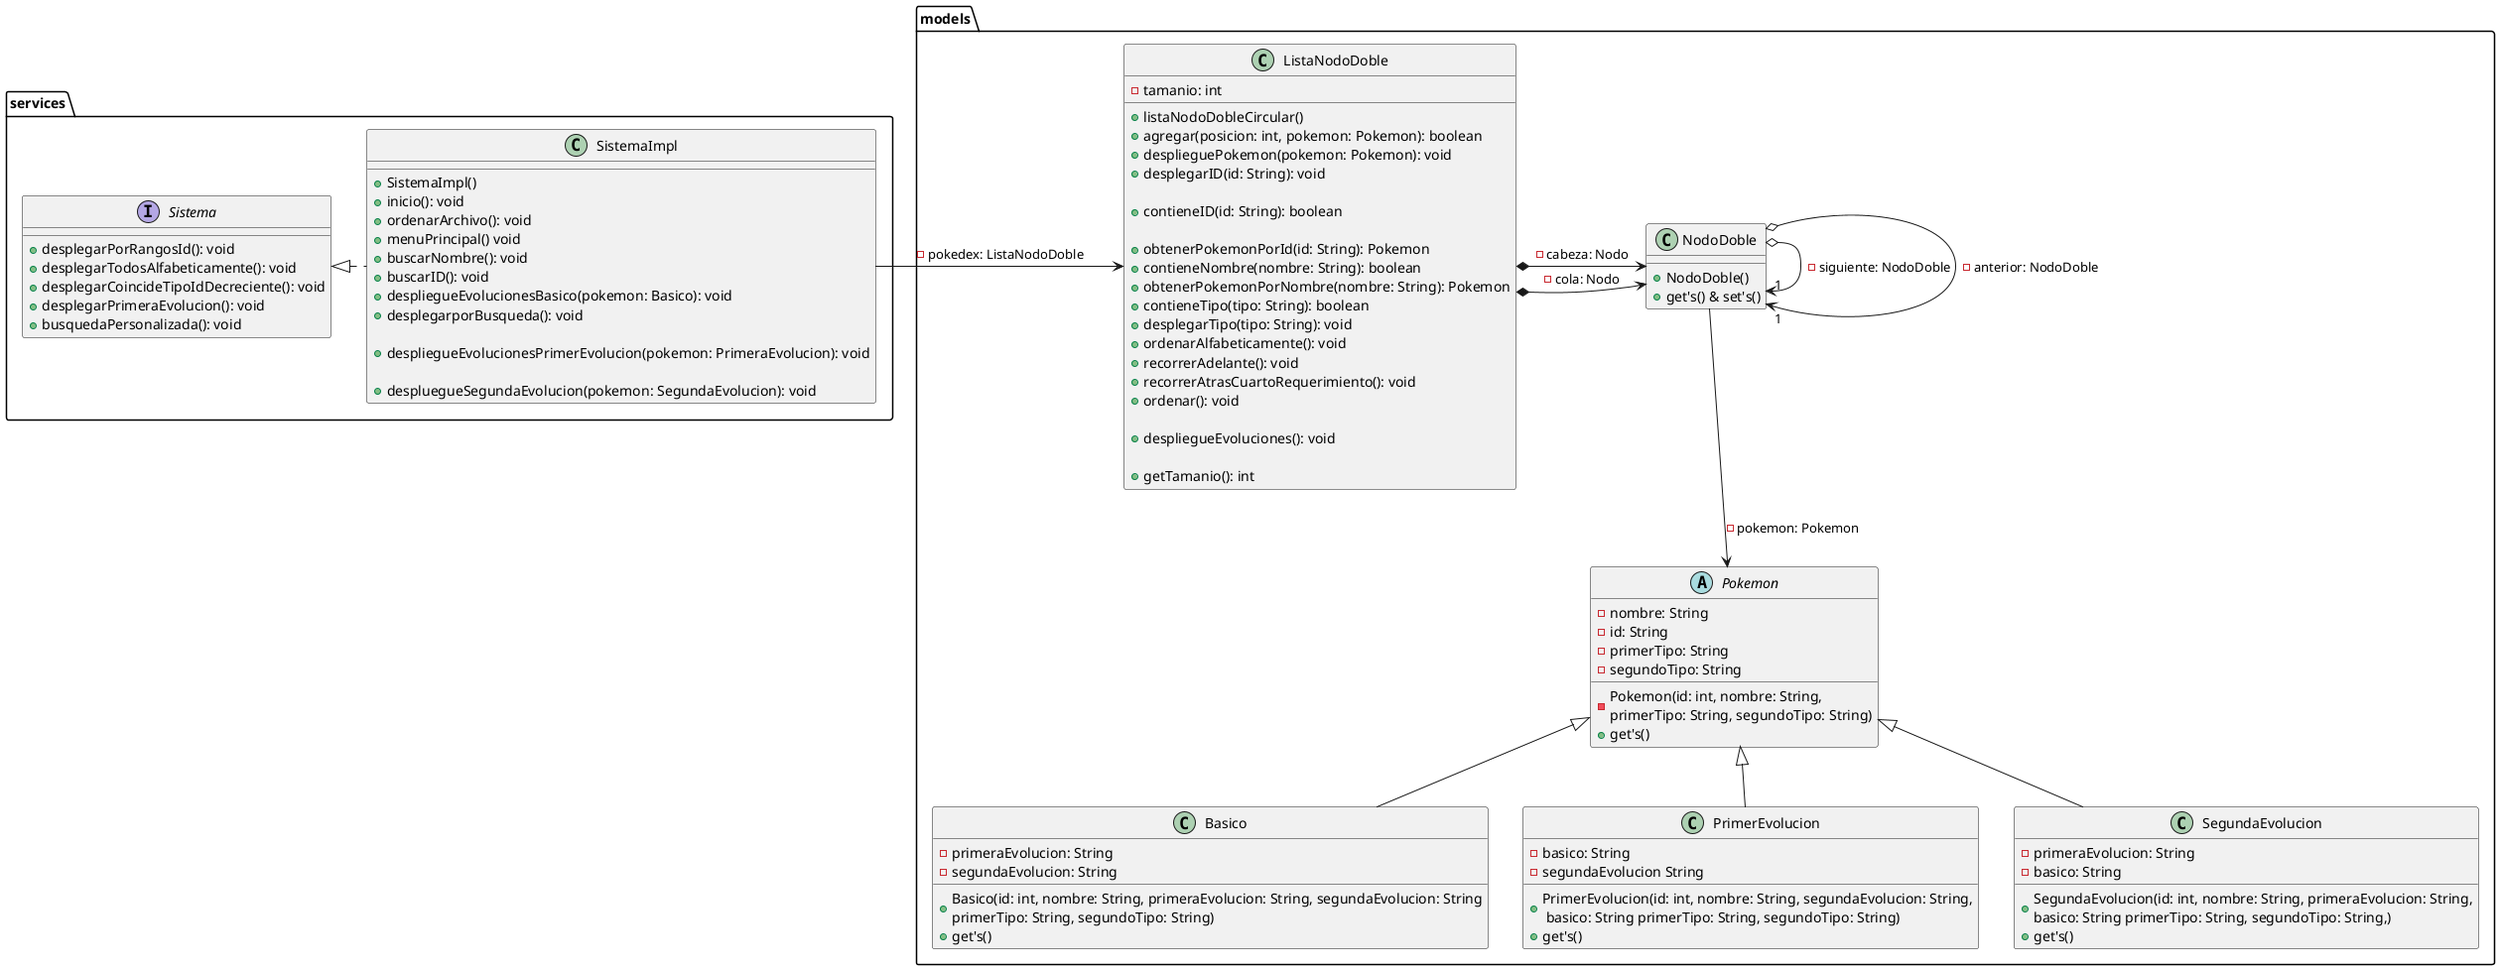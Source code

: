 @startuml
package models {
    abstract class Pokemon {
     - nombre: String
     - id: String
     - primerTipo: String
     - segundoTipo: String
     - Pokemon(id: int, nombre: String, \nprimerTipo: String, segundoTipo: String)
     + get's()
    }
    class Basico {
     - primeraEvolucion: String
     - segundaEvolucion: String
     + Basico(id: int, nombre: String, primeraEvolucion: String, segundaEvolucion: String\nprimerTipo: String, segundoTipo: String)
     + get's()
    }
    class PrimerEvolucion {
     - basico: String
     - segundaEvolucion String
     + PrimerEvolucion(id: int, nombre: String, segundaEvolucion: String,\n basico: String primerTipo: String, segundoTipo: String)
     + get's()
    }
    class SegundaEvolucion {
     - primeraEvolucion: String
     - basico: String
     + SegundaEvolucion(id: int, nombre: String, primeraEvolucion: String,\nbasico: String primerTipo: String, segundoTipo: String,)
     + get's()
    }
    class NodoDoble {
     + NodoDoble()
     + get's() & set's()
    }
    class ListaNodoDoble {
     - tamanio: int
     + listaNodoDobleCircular()
     + agregar(posicion: int, pokemon: Pokemon): boolean
     + desplieguePokemon(pokemon: Pokemon): void
     + desplegarID(id: String): void

     + contieneID(id: String): boolean

     + obtenerPokemonPorId(id: String): Pokemon
     + contieneNombre(nombre: String): boolean
     + obtenerPokemonPorNombre(nombre: String): Pokemon
     + contieneTipo(tipo: String): boolean
     + desplegarTipo(tipo: String): void
     + ordenarAlfabeticamente(): void
     + recorrerAdelante(): void
     + recorrerAtrasCuartoRequerimiento(): void
     + ordenar(): void

     + despliegueEvoluciones(): void

     + getTamanio(): int
    }
}
package services {
    interface Sistema {
     + desplegarPorRangosId(): void
     + desplegarTodosAlfabeticamente(): void
     + desplegarCoincideTipoIdDecreciente(): void
     + desplegarPrimeraEvolucion(): void
     + busquedaPersonalizada(): void
    }
    class SistemaImpl {
     + SistemaImpl()
     + inicio(): void
     + ordenarArchivo(): void
     + menuPrincipal() void
     + buscarNombre(): void
     + buscarID(): void
     + despliegueEvolucionesBasico(pokemon: Basico): void
     + desplegarporBusqueda(): void

     + despliegueEvolucionesPrimerEvolucion(pokemon: PrimeraEvolucion): void

     + despluegueSegundaEvolucion(pokemon: SegundaEvolucion): void

    }
}

SistemaImpl .left|> Sistema
SistemaImpl -right> ListaNodoDoble: - pokedex: ListaNodoDoble
ListaNodoDoble *-right-> NodoDoble : - cabeza: Nodo
ListaNodoDoble *-right-> NodoDoble : - cola: Nodo
NodoDoble o-> "1"NodoDoble : - siguiente: NodoDoble
NodoDoble o-> "1"NodoDoble : - anterior: NodoDoble
Basico -up-|> Pokemon
PrimerEvolucion -up-|> Pokemon
SegundaEvolucion -up-|> Pokemon


NodoDoble -down-> Pokemon : - pokemon: Pokemon

@enduml